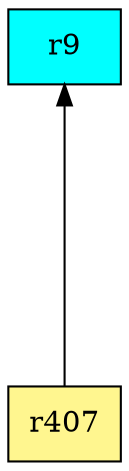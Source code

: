 digraph G {
rankdir=BT;ranksep="2.0";
"r9" [shape=record,fillcolor=cyan,style=filled,label="{r9}"];
"r407" [shape=record,fillcolor=khaki1,style=filled,label="{r407}"];
"r407" -> "r9"
}